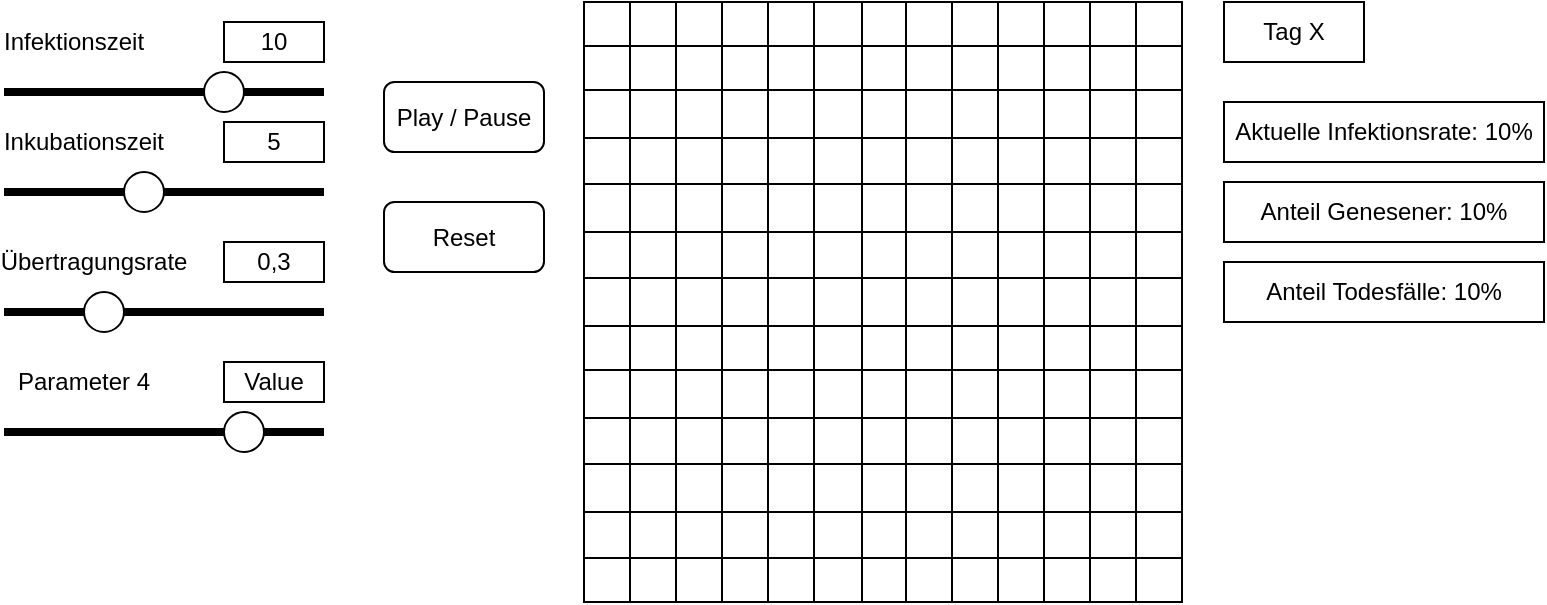 <mxfile version="14.4.6" type="github">
  <diagram id="1iYBLRHVPNhLpC0BJ63J" name="Page-1">
    <mxGraphModel dx="1382" dy="764" grid="1" gridSize="10" guides="1" tooltips="1" connect="1" arrows="1" fold="1" page="1" pageScale="1" pageWidth="827" pageHeight="1169" math="0" shadow="0">
      <root>
        <mxCell id="0" />
        <mxCell id="1" parent="0" />
        <mxCell id="TaedzeyRGepdE8LKF5ip-1" value="" style="shape=table;html=1;whiteSpace=wrap;startSize=0;container=1;collapsible=0;childLayout=tableLayout;" vertex="1" parent="1">
          <mxGeometry x="330" y="80" width="299" height="300" as="geometry" />
        </mxCell>
        <mxCell id="TaedzeyRGepdE8LKF5ip-170" style="shape=partialRectangle;html=1;whiteSpace=wrap;collapsible=0;dropTarget=0;pointerEvents=0;fillColor=none;top=0;left=0;bottom=0;right=0;points=[[0,0.5],[1,0.5]];portConstraint=eastwest;" vertex="1" parent="TaedzeyRGepdE8LKF5ip-1">
          <mxGeometry width="299" height="22" as="geometry" />
        </mxCell>
        <mxCell id="TaedzeyRGepdE8LKF5ip-171" style="shape=partialRectangle;html=1;whiteSpace=wrap;connectable=0;fillColor=none;top=0;left=0;bottom=0;right=0;overflow=hidden;" vertex="1" parent="TaedzeyRGepdE8LKF5ip-170">
          <mxGeometry width="23" height="22" as="geometry" />
        </mxCell>
        <mxCell id="TaedzeyRGepdE8LKF5ip-172" style="shape=partialRectangle;html=1;whiteSpace=wrap;connectable=0;fillColor=none;top=0;left=0;bottom=0;right=0;overflow=hidden;" vertex="1" parent="TaedzeyRGepdE8LKF5ip-170">
          <mxGeometry x="23" width="23" height="22" as="geometry" />
        </mxCell>
        <mxCell id="TaedzeyRGepdE8LKF5ip-173" style="shape=partialRectangle;html=1;whiteSpace=wrap;connectable=0;fillColor=none;top=0;left=0;bottom=0;right=0;overflow=hidden;" vertex="1" parent="TaedzeyRGepdE8LKF5ip-170">
          <mxGeometry x="46" width="23" height="22" as="geometry" />
        </mxCell>
        <mxCell id="TaedzeyRGepdE8LKF5ip-174" style="shape=partialRectangle;html=1;whiteSpace=wrap;connectable=0;fillColor=none;top=0;left=0;bottom=0;right=0;overflow=hidden;" vertex="1" parent="TaedzeyRGepdE8LKF5ip-170">
          <mxGeometry x="69" width="23" height="22" as="geometry" />
        </mxCell>
        <mxCell id="TaedzeyRGepdE8LKF5ip-175" style="shape=partialRectangle;html=1;whiteSpace=wrap;connectable=0;fillColor=none;top=0;left=0;bottom=0;right=0;overflow=hidden;" vertex="1" parent="TaedzeyRGepdE8LKF5ip-170">
          <mxGeometry x="92" width="23" height="22" as="geometry" />
        </mxCell>
        <mxCell id="TaedzeyRGepdE8LKF5ip-176" style="shape=partialRectangle;html=1;whiteSpace=wrap;connectable=0;fillColor=none;top=0;left=0;bottom=0;right=0;overflow=hidden;" vertex="1" parent="TaedzeyRGepdE8LKF5ip-170">
          <mxGeometry x="115" width="24" height="22" as="geometry" />
        </mxCell>
        <mxCell id="TaedzeyRGepdE8LKF5ip-177" style="shape=partialRectangle;html=1;whiteSpace=wrap;connectable=0;fillColor=none;top=0;left=0;bottom=0;right=0;overflow=hidden;" vertex="1" parent="TaedzeyRGepdE8LKF5ip-170">
          <mxGeometry x="139" width="22" height="22" as="geometry" />
        </mxCell>
        <mxCell id="TaedzeyRGepdE8LKF5ip-178" style="shape=partialRectangle;html=1;whiteSpace=wrap;connectable=0;fillColor=none;top=0;left=0;bottom=0;right=0;overflow=hidden;" vertex="1" parent="TaedzeyRGepdE8LKF5ip-170">
          <mxGeometry x="161" width="23" height="22" as="geometry" />
        </mxCell>
        <mxCell id="TaedzeyRGepdE8LKF5ip-179" style="shape=partialRectangle;html=1;whiteSpace=wrap;connectable=0;fillColor=none;top=0;left=0;bottom=0;right=0;overflow=hidden;" vertex="1" parent="TaedzeyRGepdE8LKF5ip-170">
          <mxGeometry x="184" width="23" height="22" as="geometry" />
        </mxCell>
        <mxCell id="TaedzeyRGepdE8LKF5ip-180" style="shape=partialRectangle;html=1;whiteSpace=wrap;connectable=0;fillColor=none;top=0;left=0;bottom=0;right=0;overflow=hidden;" vertex="1" parent="TaedzeyRGepdE8LKF5ip-170">
          <mxGeometry x="207" width="23" height="22" as="geometry" />
        </mxCell>
        <mxCell id="TaedzeyRGepdE8LKF5ip-181" style="shape=partialRectangle;html=1;whiteSpace=wrap;connectable=0;fillColor=none;top=0;left=0;bottom=0;right=0;overflow=hidden;" vertex="1" parent="TaedzeyRGepdE8LKF5ip-170">
          <mxGeometry x="230" width="23" height="22" as="geometry" />
        </mxCell>
        <mxCell id="TaedzeyRGepdE8LKF5ip-182" style="shape=partialRectangle;html=1;whiteSpace=wrap;connectable=0;fillColor=none;top=0;left=0;bottom=0;right=0;overflow=hidden;" vertex="1" parent="TaedzeyRGepdE8LKF5ip-170">
          <mxGeometry x="253" width="23" height="22" as="geometry" />
        </mxCell>
        <mxCell id="TaedzeyRGepdE8LKF5ip-183" style="shape=partialRectangle;html=1;whiteSpace=wrap;connectable=0;fillColor=none;top=0;left=0;bottom=0;right=0;overflow=hidden;" vertex="1" parent="TaedzeyRGepdE8LKF5ip-170">
          <mxGeometry x="276" width="23" height="22" as="geometry" />
        </mxCell>
        <mxCell id="TaedzeyRGepdE8LKF5ip-156" style="shape=partialRectangle;html=1;whiteSpace=wrap;collapsible=0;dropTarget=0;pointerEvents=0;fillColor=none;top=0;left=0;bottom=0;right=0;points=[[0,0.5],[1,0.5]];portConstraint=eastwest;" vertex="1" parent="TaedzeyRGepdE8LKF5ip-1">
          <mxGeometry y="22" width="299" height="22" as="geometry" />
        </mxCell>
        <mxCell id="TaedzeyRGepdE8LKF5ip-157" style="shape=partialRectangle;html=1;whiteSpace=wrap;connectable=0;fillColor=none;top=0;left=0;bottom=0;right=0;overflow=hidden;" vertex="1" parent="TaedzeyRGepdE8LKF5ip-156">
          <mxGeometry width="23" height="22" as="geometry" />
        </mxCell>
        <mxCell id="TaedzeyRGepdE8LKF5ip-158" style="shape=partialRectangle;html=1;whiteSpace=wrap;connectable=0;fillColor=none;top=0;left=0;bottom=0;right=0;overflow=hidden;" vertex="1" parent="TaedzeyRGepdE8LKF5ip-156">
          <mxGeometry x="23" width="23" height="22" as="geometry" />
        </mxCell>
        <mxCell id="TaedzeyRGepdE8LKF5ip-159" style="shape=partialRectangle;html=1;whiteSpace=wrap;connectable=0;fillColor=none;top=0;left=0;bottom=0;right=0;overflow=hidden;" vertex="1" parent="TaedzeyRGepdE8LKF5ip-156">
          <mxGeometry x="46" width="23" height="22" as="geometry" />
        </mxCell>
        <mxCell id="TaedzeyRGepdE8LKF5ip-160" style="shape=partialRectangle;html=1;whiteSpace=wrap;connectable=0;fillColor=none;top=0;left=0;bottom=0;right=0;overflow=hidden;" vertex="1" parent="TaedzeyRGepdE8LKF5ip-156">
          <mxGeometry x="69" width="23" height="22" as="geometry" />
        </mxCell>
        <mxCell id="TaedzeyRGepdE8LKF5ip-161" style="shape=partialRectangle;html=1;whiteSpace=wrap;connectable=0;fillColor=none;top=0;left=0;bottom=0;right=0;overflow=hidden;" vertex="1" parent="TaedzeyRGepdE8LKF5ip-156">
          <mxGeometry x="92" width="23" height="22" as="geometry" />
        </mxCell>
        <mxCell id="TaedzeyRGepdE8LKF5ip-162" style="shape=partialRectangle;html=1;whiteSpace=wrap;connectable=0;fillColor=none;top=0;left=0;bottom=0;right=0;overflow=hidden;" vertex="1" parent="TaedzeyRGepdE8LKF5ip-156">
          <mxGeometry x="115" width="24" height="22" as="geometry" />
        </mxCell>
        <mxCell id="TaedzeyRGepdE8LKF5ip-163" style="shape=partialRectangle;html=1;whiteSpace=wrap;connectable=0;fillColor=none;top=0;left=0;bottom=0;right=0;overflow=hidden;" vertex="1" parent="TaedzeyRGepdE8LKF5ip-156">
          <mxGeometry x="139" width="22" height="22" as="geometry" />
        </mxCell>
        <mxCell id="TaedzeyRGepdE8LKF5ip-164" style="shape=partialRectangle;html=1;whiteSpace=wrap;connectable=0;fillColor=none;top=0;left=0;bottom=0;right=0;overflow=hidden;" vertex="1" parent="TaedzeyRGepdE8LKF5ip-156">
          <mxGeometry x="161" width="23" height="22" as="geometry" />
        </mxCell>
        <mxCell id="TaedzeyRGepdE8LKF5ip-165" style="shape=partialRectangle;html=1;whiteSpace=wrap;connectable=0;fillColor=none;top=0;left=0;bottom=0;right=0;overflow=hidden;" vertex="1" parent="TaedzeyRGepdE8LKF5ip-156">
          <mxGeometry x="184" width="23" height="22" as="geometry" />
        </mxCell>
        <mxCell id="TaedzeyRGepdE8LKF5ip-166" style="shape=partialRectangle;html=1;whiteSpace=wrap;connectable=0;fillColor=none;top=0;left=0;bottom=0;right=0;overflow=hidden;" vertex="1" parent="TaedzeyRGepdE8LKF5ip-156">
          <mxGeometry x="207" width="23" height="22" as="geometry" />
        </mxCell>
        <mxCell id="TaedzeyRGepdE8LKF5ip-167" style="shape=partialRectangle;html=1;whiteSpace=wrap;connectable=0;fillColor=none;top=0;left=0;bottom=0;right=0;overflow=hidden;" vertex="1" parent="TaedzeyRGepdE8LKF5ip-156">
          <mxGeometry x="230" width="23" height="22" as="geometry" />
        </mxCell>
        <mxCell id="TaedzeyRGepdE8LKF5ip-168" style="shape=partialRectangle;html=1;whiteSpace=wrap;connectable=0;fillColor=none;top=0;left=0;bottom=0;right=0;overflow=hidden;" vertex="1" parent="TaedzeyRGepdE8LKF5ip-156">
          <mxGeometry x="253" width="23" height="22" as="geometry" />
        </mxCell>
        <mxCell id="TaedzeyRGepdE8LKF5ip-169" style="shape=partialRectangle;html=1;whiteSpace=wrap;connectable=0;fillColor=none;top=0;left=0;bottom=0;right=0;overflow=hidden;" vertex="1" parent="TaedzeyRGepdE8LKF5ip-156">
          <mxGeometry x="276" width="23" height="22" as="geometry" />
        </mxCell>
        <mxCell id="TaedzeyRGepdE8LKF5ip-122" style="shape=partialRectangle;html=1;whiteSpace=wrap;collapsible=0;dropTarget=0;pointerEvents=0;fillColor=none;top=0;left=0;bottom=0;right=0;points=[[0,0.5],[1,0.5]];portConstraint=eastwest;" vertex="1" parent="TaedzeyRGepdE8LKF5ip-1">
          <mxGeometry y="44" width="299" height="24" as="geometry" />
        </mxCell>
        <mxCell id="TaedzeyRGepdE8LKF5ip-134" style="shape=partialRectangle;html=1;whiteSpace=wrap;connectable=0;fillColor=none;top=0;left=0;bottom=0;right=0;overflow=hidden;" vertex="1" parent="TaedzeyRGepdE8LKF5ip-122">
          <mxGeometry width="23" height="24" as="geometry" />
        </mxCell>
        <mxCell id="TaedzeyRGepdE8LKF5ip-123" style="shape=partialRectangle;html=1;whiteSpace=wrap;connectable=0;fillColor=none;top=0;left=0;bottom=0;right=0;overflow=hidden;" vertex="1" parent="TaedzeyRGepdE8LKF5ip-122">
          <mxGeometry x="23" width="23" height="24" as="geometry" />
        </mxCell>
        <mxCell id="TaedzeyRGepdE8LKF5ip-124" style="shape=partialRectangle;html=1;whiteSpace=wrap;connectable=0;fillColor=none;top=0;left=0;bottom=0;right=0;overflow=hidden;" vertex="1" parent="TaedzeyRGepdE8LKF5ip-122">
          <mxGeometry x="46" width="23" height="24" as="geometry" />
        </mxCell>
        <mxCell id="TaedzeyRGepdE8LKF5ip-125" style="shape=partialRectangle;html=1;whiteSpace=wrap;connectable=0;fillColor=none;top=0;left=0;bottom=0;right=0;overflow=hidden;" vertex="1" parent="TaedzeyRGepdE8LKF5ip-122">
          <mxGeometry x="69" width="23" height="24" as="geometry" />
        </mxCell>
        <mxCell id="TaedzeyRGepdE8LKF5ip-126" style="shape=partialRectangle;html=1;whiteSpace=wrap;connectable=0;fillColor=none;top=0;left=0;bottom=0;right=0;overflow=hidden;" vertex="1" parent="TaedzeyRGepdE8LKF5ip-122">
          <mxGeometry x="92" width="23" height="24" as="geometry" />
        </mxCell>
        <mxCell id="TaedzeyRGepdE8LKF5ip-127" style="shape=partialRectangle;html=1;whiteSpace=wrap;connectable=0;fillColor=none;top=0;left=0;bottom=0;right=0;overflow=hidden;" vertex="1" parent="TaedzeyRGepdE8LKF5ip-122">
          <mxGeometry x="115" width="24" height="24" as="geometry" />
        </mxCell>
        <mxCell id="TaedzeyRGepdE8LKF5ip-128" style="shape=partialRectangle;html=1;whiteSpace=wrap;connectable=0;fillColor=none;top=0;left=0;bottom=0;right=0;overflow=hidden;" vertex="1" parent="TaedzeyRGepdE8LKF5ip-122">
          <mxGeometry x="139" width="22" height="24" as="geometry" />
        </mxCell>
        <mxCell id="TaedzeyRGepdE8LKF5ip-129" style="shape=partialRectangle;html=1;whiteSpace=wrap;connectable=0;fillColor=none;top=0;left=0;bottom=0;right=0;overflow=hidden;" vertex="1" parent="TaedzeyRGepdE8LKF5ip-122">
          <mxGeometry x="161" width="23" height="24" as="geometry" />
        </mxCell>
        <mxCell id="TaedzeyRGepdE8LKF5ip-130" style="shape=partialRectangle;html=1;whiteSpace=wrap;connectable=0;fillColor=none;top=0;left=0;bottom=0;right=0;overflow=hidden;" vertex="1" parent="TaedzeyRGepdE8LKF5ip-122">
          <mxGeometry x="184" width="23" height="24" as="geometry" />
        </mxCell>
        <mxCell id="TaedzeyRGepdE8LKF5ip-131" style="shape=partialRectangle;html=1;whiteSpace=wrap;connectable=0;fillColor=none;top=0;left=0;bottom=0;right=0;overflow=hidden;" vertex="1" parent="TaedzeyRGepdE8LKF5ip-122">
          <mxGeometry x="207" width="23" height="24" as="geometry" />
        </mxCell>
        <mxCell id="TaedzeyRGepdE8LKF5ip-132" style="shape=partialRectangle;html=1;whiteSpace=wrap;connectable=0;fillColor=none;top=0;left=0;bottom=0;right=0;overflow=hidden;" vertex="1" parent="TaedzeyRGepdE8LKF5ip-122">
          <mxGeometry x="230" width="23" height="24" as="geometry" />
        </mxCell>
        <mxCell id="TaedzeyRGepdE8LKF5ip-133" style="shape=partialRectangle;html=1;whiteSpace=wrap;connectable=0;fillColor=none;top=0;left=0;bottom=0;right=0;overflow=hidden;" vertex="1" parent="TaedzeyRGepdE8LKF5ip-122">
          <mxGeometry x="253" width="23" height="24" as="geometry" />
        </mxCell>
        <mxCell id="TaedzeyRGepdE8LKF5ip-145" style="shape=partialRectangle;html=1;whiteSpace=wrap;connectable=0;fillColor=none;top=0;left=0;bottom=0;right=0;overflow=hidden;" vertex="1" parent="TaedzeyRGepdE8LKF5ip-122">
          <mxGeometry x="276" width="23" height="24" as="geometry" />
        </mxCell>
        <mxCell id="TaedzeyRGepdE8LKF5ip-101" style="shape=partialRectangle;html=1;whiteSpace=wrap;collapsible=0;dropTarget=0;pointerEvents=0;fillColor=none;top=0;left=0;bottom=0;right=0;points=[[0,0.5],[1,0.5]];portConstraint=eastwest;" vertex="1" parent="TaedzeyRGepdE8LKF5ip-1">
          <mxGeometry y="68" width="299" height="23" as="geometry" />
        </mxCell>
        <mxCell id="TaedzeyRGepdE8LKF5ip-135" style="shape=partialRectangle;html=1;whiteSpace=wrap;connectable=0;fillColor=none;top=0;left=0;bottom=0;right=0;overflow=hidden;" vertex="1" parent="TaedzeyRGepdE8LKF5ip-101">
          <mxGeometry width="23" height="23" as="geometry" />
        </mxCell>
        <mxCell id="TaedzeyRGepdE8LKF5ip-112" style="shape=partialRectangle;html=1;whiteSpace=wrap;connectable=0;fillColor=none;top=0;left=0;bottom=0;right=0;overflow=hidden;" vertex="1" parent="TaedzeyRGepdE8LKF5ip-101">
          <mxGeometry x="23" width="23" height="23" as="geometry" />
        </mxCell>
        <mxCell id="TaedzeyRGepdE8LKF5ip-102" style="shape=partialRectangle;html=1;whiteSpace=wrap;connectable=0;fillColor=none;top=0;left=0;bottom=0;right=0;overflow=hidden;" vertex="1" parent="TaedzeyRGepdE8LKF5ip-101">
          <mxGeometry x="46" width="23" height="23" as="geometry" />
        </mxCell>
        <mxCell id="TaedzeyRGepdE8LKF5ip-103" style="shape=partialRectangle;html=1;whiteSpace=wrap;connectable=0;fillColor=none;top=0;left=0;bottom=0;right=0;overflow=hidden;" vertex="1" parent="TaedzeyRGepdE8LKF5ip-101">
          <mxGeometry x="69" width="23" height="23" as="geometry" />
        </mxCell>
        <mxCell id="TaedzeyRGepdE8LKF5ip-104" style="shape=partialRectangle;html=1;whiteSpace=wrap;connectable=0;fillColor=none;top=0;left=0;bottom=0;right=0;overflow=hidden;" vertex="1" parent="TaedzeyRGepdE8LKF5ip-101">
          <mxGeometry x="92" width="23" height="23" as="geometry" />
        </mxCell>
        <mxCell id="TaedzeyRGepdE8LKF5ip-105" style="shape=partialRectangle;html=1;whiteSpace=wrap;connectable=0;fillColor=none;top=0;left=0;bottom=0;right=0;overflow=hidden;" vertex="1" parent="TaedzeyRGepdE8LKF5ip-101">
          <mxGeometry x="115" width="24" height="23" as="geometry" />
        </mxCell>
        <mxCell id="TaedzeyRGepdE8LKF5ip-106" style="shape=partialRectangle;html=1;whiteSpace=wrap;connectable=0;fillColor=none;top=0;left=0;bottom=0;right=0;overflow=hidden;" vertex="1" parent="TaedzeyRGepdE8LKF5ip-101">
          <mxGeometry x="139" width="22" height="23" as="geometry" />
        </mxCell>
        <mxCell id="TaedzeyRGepdE8LKF5ip-107" style="shape=partialRectangle;html=1;whiteSpace=wrap;connectable=0;fillColor=none;top=0;left=0;bottom=0;right=0;overflow=hidden;" vertex="1" parent="TaedzeyRGepdE8LKF5ip-101">
          <mxGeometry x="161" width="23" height="23" as="geometry" />
        </mxCell>
        <mxCell id="TaedzeyRGepdE8LKF5ip-108" style="shape=partialRectangle;html=1;whiteSpace=wrap;connectable=0;fillColor=none;top=0;left=0;bottom=0;right=0;overflow=hidden;" vertex="1" parent="TaedzeyRGepdE8LKF5ip-101">
          <mxGeometry x="184" width="23" height="23" as="geometry" />
        </mxCell>
        <mxCell id="TaedzeyRGepdE8LKF5ip-109" style="shape=partialRectangle;html=1;whiteSpace=wrap;connectable=0;fillColor=none;top=0;left=0;bottom=0;right=0;overflow=hidden;" vertex="1" parent="TaedzeyRGepdE8LKF5ip-101">
          <mxGeometry x="207" width="23" height="23" as="geometry" />
        </mxCell>
        <mxCell id="TaedzeyRGepdE8LKF5ip-110" style="shape=partialRectangle;html=1;whiteSpace=wrap;connectable=0;fillColor=none;top=0;left=0;bottom=0;right=0;overflow=hidden;" vertex="1" parent="TaedzeyRGepdE8LKF5ip-101">
          <mxGeometry x="230" width="23" height="23" as="geometry" />
        </mxCell>
        <mxCell id="TaedzeyRGepdE8LKF5ip-111" style="shape=partialRectangle;html=1;whiteSpace=wrap;connectable=0;fillColor=none;top=0;left=0;bottom=0;right=0;overflow=hidden;" vertex="1" parent="TaedzeyRGepdE8LKF5ip-101">
          <mxGeometry x="253" width="23" height="23" as="geometry" />
        </mxCell>
        <mxCell id="TaedzeyRGepdE8LKF5ip-146" style="shape=partialRectangle;html=1;whiteSpace=wrap;connectable=0;fillColor=none;top=0;left=0;bottom=0;right=0;overflow=hidden;" vertex="1" parent="TaedzeyRGepdE8LKF5ip-101">
          <mxGeometry x="276" width="23" height="23" as="geometry" />
        </mxCell>
        <mxCell id="TaedzeyRGepdE8LKF5ip-90" style="shape=partialRectangle;html=1;whiteSpace=wrap;collapsible=0;dropTarget=0;pointerEvents=0;fillColor=none;top=0;left=0;bottom=0;right=0;points=[[0,0.5],[1,0.5]];portConstraint=eastwest;" vertex="1" parent="TaedzeyRGepdE8LKF5ip-1">
          <mxGeometry y="91" width="299" height="24" as="geometry" />
        </mxCell>
        <mxCell id="TaedzeyRGepdE8LKF5ip-136" style="shape=partialRectangle;html=1;whiteSpace=wrap;connectable=0;fillColor=none;top=0;left=0;bottom=0;right=0;overflow=hidden;" vertex="1" parent="TaedzeyRGepdE8LKF5ip-90">
          <mxGeometry width="23" height="24" as="geometry" />
        </mxCell>
        <mxCell id="TaedzeyRGepdE8LKF5ip-113" style="shape=partialRectangle;html=1;whiteSpace=wrap;connectable=0;fillColor=none;top=0;left=0;bottom=0;right=0;overflow=hidden;" vertex="1" parent="TaedzeyRGepdE8LKF5ip-90">
          <mxGeometry x="23" width="23" height="24" as="geometry" />
        </mxCell>
        <mxCell id="TaedzeyRGepdE8LKF5ip-91" style="shape=partialRectangle;html=1;whiteSpace=wrap;connectable=0;fillColor=none;top=0;left=0;bottom=0;right=0;overflow=hidden;" vertex="1" parent="TaedzeyRGepdE8LKF5ip-90">
          <mxGeometry x="46" width="23" height="24" as="geometry" />
        </mxCell>
        <mxCell id="TaedzeyRGepdE8LKF5ip-92" style="shape=partialRectangle;html=1;whiteSpace=wrap;connectable=0;fillColor=none;top=0;left=0;bottom=0;right=0;overflow=hidden;" vertex="1" parent="TaedzeyRGepdE8LKF5ip-90">
          <mxGeometry x="69" width="23" height="24" as="geometry" />
        </mxCell>
        <mxCell id="TaedzeyRGepdE8LKF5ip-93" style="shape=partialRectangle;html=1;whiteSpace=wrap;connectable=0;fillColor=none;top=0;left=0;bottom=0;right=0;overflow=hidden;" vertex="1" parent="TaedzeyRGepdE8LKF5ip-90">
          <mxGeometry x="92" width="23" height="24" as="geometry" />
        </mxCell>
        <mxCell id="TaedzeyRGepdE8LKF5ip-94" style="shape=partialRectangle;html=1;whiteSpace=wrap;connectable=0;fillColor=none;top=0;left=0;bottom=0;right=0;overflow=hidden;" vertex="1" parent="TaedzeyRGepdE8LKF5ip-90">
          <mxGeometry x="115" width="24" height="24" as="geometry" />
        </mxCell>
        <mxCell id="TaedzeyRGepdE8LKF5ip-95" style="shape=partialRectangle;html=1;whiteSpace=wrap;connectable=0;fillColor=none;top=0;left=0;bottom=0;right=0;overflow=hidden;" vertex="1" parent="TaedzeyRGepdE8LKF5ip-90">
          <mxGeometry x="139" width="22" height="24" as="geometry" />
        </mxCell>
        <mxCell id="TaedzeyRGepdE8LKF5ip-96" style="shape=partialRectangle;html=1;whiteSpace=wrap;connectable=0;fillColor=none;top=0;left=0;bottom=0;right=0;overflow=hidden;" vertex="1" parent="TaedzeyRGepdE8LKF5ip-90">
          <mxGeometry x="161" width="23" height="24" as="geometry" />
        </mxCell>
        <mxCell id="TaedzeyRGepdE8LKF5ip-97" style="shape=partialRectangle;html=1;whiteSpace=wrap;connectable=0;fillColor=none;top=0;left=0;bottom=0;right=0;overflow=hidden;" vertex="1" parent="TaedzeyRGepdE8LKF5ip-90">
          <mxGeometry x="184" width="23" height="24" as="geometry" />
        </mxCell>
        <mxCell id="TaedzeyRGepdE8LKF5ip-98" style="shape=partialRectangle;html=1;whiteSpace=wrap;connectable=0;fillColor=none;top=0;left=0;bottom=0;right=0;overflow=hidden;" vertex="1" parent="TaedzeyRGepdE8LKF5ip-90">
          <mxGeometry x="207" width="23" height="24" as="geometry" />
        </mxCell>
        <mxCell id="TaedzeyRGepdE8LKF5ip-99" style="shape=partialRectangle;html=1;whiteSpace=wrap;connectable=0;fillColor=none;top=0;left=0;bottom=0;right=0;overflow=hidden;" vertex="1" parent="TaedzeyRGepdE8LKF5ip-90">
          <mxGeometry x="230" width="23" height="24" as="geometry" />
        </mxCell>
        <mxCell id="TaedzeyRGepdE8LKF5ip-100" style="shape=partialRectangle;html=1;whiteSpace=wrap;connectable=0;fillColor=none;top=0;left=0;bottom=0;right=0;overflow=hidden;" vertex="1" parent="TaedzeyRGepdE8LKF5ip-90">
          <mxGeometry x="253" width="23" height="24" as="geometry" />
        </mxCell>
        <mxCell id="TaedzeyRGepdE8LKF5ip-147" style="shape=partialRectangle;html=1;whiteSpace=wrap;connectable=0;fillColor=none;top=0;left=0;bottom=0;right=0;overflow=hidden;" vertex="1" parent="TaedzeyRGepdE8LKF5ip-90">
          <mxGeometry x="276" width="23" height="24" as="geometry" />
        </mxCell>
        <mxCell id="TaedzeyRGepdE8LKF5ip-79" style="shape=partialRectangle;html=1;whiteSpace=wrap;collapsible=0;dropTarget=0;pointerEvents=0;fillColor=none;top=0;left=0;bottom=0;right=0;points=[[0,0.5],[1,0.5]];portConstraint=eastwest;" vertex="1" parent="TaedzeyRGepdE8LKF5ip-1">
          <mxGeometry y="115" width="299" height="23" as="geometry" />
        </mxCell>
        <mxCell id="TaedzeyRGepdE8LKF5ip-137" style="shape=partialRectangle;html=1;whiteSpace=wrap;connectable=0;fillColor=none;top=0;left=0;bottom=0;right=0;overflow=hidden;" vertex="1" parent="TaedzeyRGepdE8LKF5ip-79">
          <mxGeometry width="23" height="23" as="geometry" />
        </mxCell>
        <mxCell id="TaedzeyRGepdE8LKF5ip-114" style="shape=partialRectangle;html=1;whiteSpace=wrap;connectable=0;fillColor=none;top=0;left=0;bottom=0;right=0;overflow=hidden;" vertex="1" parent="TaedzeyRGepdE8LKF5ip-79">
          <mxGeometry x="23" width="23" height="23" as="geometry" />
        </mxCell>
        <mxCell id="TaedzeyRGepdE8LKF5ip-80" style="shape=partialRectangle;html=1;whiteSpace=wrap;connectable=0;fillColor=none;top=0;left=0;bottom=0;right=0;overflow=hidden;" vertex="1" parent="TaedzeyRGepdE8LKF5ip-79">
          <mxGeometry x="46" width="23" height="23" as="geometry" />
        </mxCell>
        <mxCell id="TaedzeyRGepdE8LKF5ip-81" style="shape=partialRectangle;html=1;whiteSpace=wrap;connectable=0;fillColor=none;top=0;left=0;bottom=0;right=0;overflow=hidden;" vertex="1" parent="TaedzeyRGepdE8LKF5ip-79">
          <mxGeometry x="69" width="23" height="23" as="geometry" />
        </mxCell>
        <mxCell id="TaedzeyRGepdE8LKF5ip-82" style="shape=partialRectangle;html=1;whiteSpace=wrap;connectable=0;fillColor=none;top=0;left=0;bottom=0;right=0;overflow=hidden;" vertex="1" parent="TaedzeyRGepdE8LKF5ip-79">
          <mxGeometry x="92" width="23" height="23" as="geometry" />
        </mxCell>
        <mxCell id="TaedzeyRGepdE8LKF5ip-83" style="shape=partialRectangle;html=1;whiteSpace=wrap;connectable=0;fillColor=none;top=0;left=0;bottom=0;right=0;overflow=hidden;" vertex="1" parent="TaedzeyRGepdE8LKF5ip-79">
          <mxGeometry x="115" width="24" height="23" as="geometry" />
        </mxCell>
        <mxCell id="TaedzeyRGepdE8LKF5ip-84" style="shape=partialRectangle;html=1;whiteSpace=wrap;connectable=0;fillColor=none;top=0;left=0;bottom=0;right=0;overflow=hidden;" vertex="1" parent="TaedzeyRGepdE8LKF5ip-79">
          <mxGeometry x="139" width="22" height="23" as="geometry" />
        </mxCell>
        <mxCell id="TaedzeyRGepdE8LKF5ip-85" style="shape=partialRectangle;html=1;whiteSpace=wrap;connectable=0;fillColor=none;top=0;left=0;bottom=0;right=0;overflow=hidden;" vertex="1" parent="TaedzeyRGepdE8LKF5ip-79">
          <mxGeometry x="161" width="23" height="23" as="geometry" />
        </mxCell>
        <mxCell id="TaedzeyRGepdE8LKF5ip-86" style="shape=partialRectangle;html=1;whiteSpace=wrap;connectable=0;fillColor=none;top=0;left=0;bottom=0;right=0;overflow=hidden;" vertex="1" parent="TaedzeyRGepdE8LKF5ip-79">
          <mxGeometry x="184" width="23" height="23" as="geometry" />
        </mxCell>
        <mxCell id="TaedzeyRGepdE8LKF5ip-87" style="shape=partialRectangle;html=1;whiteSpace=wrap;connectable=0;fillColor=none;top=0;left=0;bottom=0;right=0;overflow=hidden;" vertex="1" parent="TaedzeyRGepdE8LKF5ip-79">
          <mxGeometry x="207" width="23" height="23" as="geometry" />
        </mxCell>
        <mxCell id="TaedzeyRGepdE8LKF5ip-88" style="shape=partialRectangle;html=1;whiteSpace=wrap;connectable=0;fillColor=none;top=0;left=0;bottom=0;right=0;overflow=hidden;" vertex="1" parent="TaedzeyRGepdE8LKF5ip-79">
          <mxGeometry x="230" width="23" height="23" as="geometry" />
        </mxCell>
        <mxCell id="TaedzeyRGepdE8LKF5ip-89" style="shape=partialRectangle;html=1;whiteSpace=wrap;connectable=0;fillColor=none;top=0;left=0;bottom=0;right=0;overflow=hidden;" vertex="1" parent="TaedzeyRGepdE8LKF5ip-79">
          <mxGeometry x="253" width="23" height="23" as="geometry" />
        </mxCell>
        <mxCell id="TaedzeyRGepdE8LKF5ip-148" style="shape=partialRectangle;html=1;whiteSpace=wrap;connectable=0;fillColor=none;top=0;left=0;bottom=0;right=0;overflow=hidden;" vertex="1" parent="TaedzeyRGepdE8LKF5ip-79">
          <mxGeometry x="276" width="23" height="23" as="geometry" />
        </mxCell>
        <mxCell id="TaedzeyRGepdE8LKF5ip-68" style="shape=partialRectangle;html=1;whiteSpace=wrap;collapsible=0;dropTarget=0;pointerEvents=0;fillColor=none;top=0;left=0;bottom=0;right=0;points=[[0,0.5],[1,0.5]];portConstraint=eastwest;" vertex="1" parent="TaedzeyRGepdE8LKF5ip-1">
          <mxGeometry y="138" width="299" height="24" as="geometry" />
        </mxCell>
        <mxCell id="TaedzeyRGepdE8LKF5ip-138" style="shape=partialRectangle;html=1;whiteSpace=wrap;connectable=0;fillColor=none;top=0;left=0;bottom=0;right=0;overflow=hidden;" vertex="1" parent="TaedzeyRGepdE8LKF5ip-68">
          <mxGeometry width="23" height="24" as="geometry" />
        </mxCell>
        <mxCell id="TaedzeyRGepdE8LKF5ip-115" style="shape=partialRectangle;html=1;whiteSpace=wrap;connectable=0;fillColor=none;top=0;left=0;bottom=0;right=0;overflow=hidden;" vertex="1" parent="TaedzeyRGepdE8LKF5ip-68">
          <mxGeometry x="23" width="23" height="24" as="geometry" />
        </mxCell>
        <mxCell id="TaedzeyRGepdE8LKF5ip-69" style="shape=partialRectangle;html=1;whiteSpace=wrap;connectable=0;fillColor=none;top=0;left=0;bottom=0;right=0;overflow=hidden;" vertex="1" parent="TaedzeyRGepdE8LKF5ip-68">
          <mxGeometry x="46" width="23" height="24" as="geometry" />
        </mxCell>
        <mxCell id="TaedzeyRGepdE8LKF5ip-70" style="shape=partialRectangle;html=1;whiteSpace=wrap;connectable=0;fillColor=none;top=0;left=0;bottom=0;right=0;overflow=hidden;" vertex="1" parent="TaedzeyRGepdE8LKF5ip-68">
          <mxGeometry x="69" width="23" height="24" as="geometry" />
        </mxCell>
        <mxCell id="TaedzeyRGepdE8LKF5ip-71" style="shape=partialRectangle;html=1;whiteSpace=wrap;connectable=0;fillColor=none;top=0;left=0;bottom=0;right=0;overflow=hidden;" vertex="1" parent="TaedzeyRGepdE8LKF5ip-68">
          <mxGeometry x="92" width="23" height="24" as="geometry" />
        </mxCell>
        <mxCell id="TaedzeyRGepdE8LKF5ip-72" style="shape=partialRectangle;html=1;whiteSpace=wrap;connectable=0;fillColor=none;top=0;left=0;bottom=0;right=0;overflow=hidden;" vertex="1" parent="TaedzeyRGepdE8LKF5ip-68">
          <mxGeometry x="115" width="24" height="24" as="geometry" />
        </mxCell>
        <mxCell id="TaedzeyRGepdE8LKF5ip-73" style="shape=partialRectangle;html=1;whiteSpace=wrap;connectable=0;top=0;left=0;bottom=0;right=0;overflow=hidden;fillColor=none;" vertex="1" parent="TaedzeyRGepdE8LKF5ip-68">
          <mxGeometry x="139" width="22" height="24" as="geometry" />
        </mxCell>
        <mxCell id="TaedzeyRGepdE8LKF5ip-74" style="shape=partialRectangle;html=1;whiteSpace=wrap;connectable=0;fillColor=none;top=0;left=0;bottom=0;right=0;overflow=hidden;" vertex="1" parent="TaedzeyRGepdE8LKF5ip-68">
          <mxGeometry x="161" width="23" height="24" as="geometry" />
        </mxCell>
        <mxCell id="TaedzeyRGepdE8LKF5ip-75" style="shape=partialRectangle;html=1;whiteSpace=wrap;connectable=0;fillColor=none;top=0;left=0;bottom=0;right=0;overflow=hidden;" vertex="1" parent="TaedzeyRGepdE8LKF5ip-68">
          <mxGeometry x="184" width="23" height="24" as="geometry" />
        </mxCell>
        <mxCell id="TaedzeyRGepdE8LKF5ip-76" style="shape=partialRectangle;html=1;whiteSpace=wrap;connectable=0;fillColor=none;top=0;left=0;bottom=0;right=0;overflow=hidden;" vertex="1" parent="TaedzeyRGepdE8LKF5ip-68">
          <mxGeometry x="207" width="23" height="24" as="geometry" />
        </mxCell>
        <mxCell id="TaedzeyRGepdE8LKF5ip-77" style="shape=partialRectangle;html=1;whiteSpace=wrap;connectable=0;fillColor=none;top=0;left=0;bottom=0;right=0;overflow=hidden;" vertex="1" parent="TaedzeyRGepdE8LKF5ip-68">
          <mxGeometry x="230" width="23" height="24" as="geometry" />
        </mxCell>
        <mxCell id="TaedzeyRGepdE8LKF5ip-78" style="shape=partialRectangle;html=1;whiteSpace=wrap;connectable=0;fillColor=none;top=0;left=0;bottom=0;right=0;overflow=hidden;" vertex="1" parent="TaedzeyRGepdE8LKF5ip-68">
          <mxGeometry x="253" width="23" height="24" as="geometry" />
        </mxCell>
        <mxCell id="TaedzeyRGepdE8LKF5ip-149" style="shape=partialRectangle;html=1;whiteSpace=wrap;connectable=0;fillColor=none;top=0;left=0;bottom=0;right=0;overflow=hidden;" vertex="1" parent="TaedzeyRGepdE8LKF5ip-68">
          <mxGeometry x="276" width="23" height="24" as="geometry" />
        </mxCell>
        <mxCell id="TaedzeyRGepdE8LKF5ip-57" style="shape=partialRectangle;html=1;whiteSpace=wrap;collapsible=0;dropTarget=0;pointerEvents=0;fillColor=none;top=0;left=0;bottom=0;right=0;points=[[0,0.5],[1,0.5]];portConstraint=eastwest;" vertex="1" parent="TaedzeyRGepdE8LKF5ip-1">
          <mxGeometry y="162" width="299" height="22" as="geometry" />
        </mxCell>
        <mxCell id="TaedzeyRGepdE8LKF5ip-139" style="shape=partialRectangle;html=1;whiteSpace=wrap;connectable=0;fillColor=none;top=0;left=0;bottom=0;right=0;overflow=hidden;" vertex="1" parent="TaedzeyRGepdE8LKF5ip-57">
          <mxGeometry width="23" height="22" as="geometry" />
        </mxCell>
        <mxCell id="TaedzeyRGepdE8LKF5ip-116" style="shape=partialRectangle;html=1;whiteSpace=wrap;connectable=0;fillColor=none;top=0;left=0;bottom=0;right=0;overflow=hidden;" vertex="1" parent="TaedzeyRGepdE8LKF5ip-57">
          <mxGeometry x="23" width="23" height="22" as="geometry" />
        </mxCell>
        <mxCell id="TaedzeyRGepdE8LKF5ip-58" style="shape=partialRectangle;html=1;whiteSpace=wrap;connectable=0;fillColor=none;top=0;left=0;bottom=0;right=0;overflow=hidden;" vertex="1" parent="TaedzeyRGepdE8LKF5ip-57">
          <mxGeometry x="46" width="23" height="22" as="geometry" />
        </mxCell>
        <mxCell id="TaedzeyRGepdE8LKF5ip-59" style="shape=partialRectangle;html=1;whiteSpace=wrap;connectable=0;fillColor=none;top=0;left=0;bottom=0;right=0;overflow=hidden;" vertex="1" parent="TaedzeyRGepdE8LKF5ip-57">
          <mxGeometry x="69" width="23" height="22" as="geometry" />
        </mxCell>
        <mxCell id="TaedzeyRGepdE8LKF5ip-60" style="shape=partialRectangle;html=1;whiteSpace=wrap;connectable=0;fillColor=none;top=0;left=0;bottom=0;right=0;overflow=hidden;" vertex="1" parent="TaedzeyRGepdE8LKF5ip-57">
          <mxGeometry x="92" width="23" height="22" as="geometry" />
        </mxCell>
        <mxCell id="TaedzeyRGepdE8LKF5ip-61" style="shape=partialRectangle;html=1;whiteSpace=wrap;connectable=0;fillColor=none;top=0;left=0;bottom=0;right=0;overflow=hidden;" vertex="1" parent="TaedzeyRGepdE8LKF5ip-57">
          <mxGeometry x="115" width="24" height="22" as="geometry" />
        </mxCell>
        <mxCell id="TaedzeyRGepdE8LKF5ip-62" style="shape=partialRectangle;html=1;whiteSpace=wrap;connectable=0;fillColor=none;top=0;left=0;bottom=0;right=0;overflow=hidden;" vertex="1" parent="TaedzeyRGepdE8LKF5ip-57">
          <mxGeometry x="139" width="22" height="22" as="geometry" />
        </mxCell>
        <mxCell id="TaedzeyRGepdE8LKF5ip-63" style="shape=partialRectangle;html=1;whiteSpace=wrap;connectable=0;fillColor=none;top=0;left=0;bottom=0;right=0;overflow=hidden;" vertex="1" parent="TaedzeyRGepdE8LKF5ip-57">
          <mxGeometry x="161" width="23" height="22" as="geometry" />
        </mxCell>
        <mxCell id="TaedzeyRGepdE8LKF5ip-64" style="shape=partialRectangle;html=1;whiteSpace=wrap;connectable=0;fillColor=none;top=0;left=0;bottom=0;right=0;overflow=hidden;" vertex="1" parent="TaedzeyRGepdE8LKF5ip-57">
          <mxGeometry x="184" width="23" height="22" as="geometry" />
        </mxCell>
        <mxCell id="TaedzeyRGepdE8LKF5ip-65" style="shape=partialRectangle;html=1;whiteSpace=wrap;connectable=0;fillColor=none;top=0;left=0;bottom=0;right=0;overflow=hidden;" vertex="1" parent="TaedzeyRGepdE8LKF5ip-57">
          <mxGeometry x="207" width="23" height="22" as="geometry" />
        </mxCell>
        <mxCell id="TaedzeyRGepdE8LKF5ip-66" style="shape=partialRectangle;html=1;whiteSpace=wrap;connectable=0;fillColor=none;top=0;left=0;bottom=0;right=0;overflow=hidden;" vertex="1" parent="TaedzeyRGepdE8LKF5ip-57">
          <mxGeometry x="230" width="23" height="22" as="geometry" />
        </mxCell>
        <mxCell id="TaedzeyRGepdE8LKF5ip-67" style="shape=partialRectangle;html=1;whiteSpace=wrap;connectable=0;fillColor=none;top=0;left=0;bottom=0;right=0;overflow=hidden;" vertex="1" parent="TaedzeyRGepdE8LKF5ip-57">
          <mxGeometry x="253" width="23" height="22" as="geometry" />
        </mxCell>
        <mxCell id="TaedzeyRGepdE8LKF5ip-150" style="shape=partialRectangle;html=1;whiteSpace=wrap;connectable=0;fillColor=none;top=0;left=0;bottom=0;right=0;overflow=hidden;" vertex="1" parent="TaedzeyRGepdE8LKF5ip-57">
          <mxGeometry x="276" width="23" height="22" as="geometry" />
        </mxCell>
        <mxCell id="TaedzeyRGepdE8LKF5ip-46" style="shape=partialRectangle;html=1;whiteSpace=wrap;collapsible=0;dropTarget=0;pointerEvents=0;fillColor=none;top=0;left=0;bottom=0;right=0;points=[[0,0.5],[1,0.5]];portConstraint=eastwest;" vertex="1" parent="TaedzeyRGepdE8LKF5ip-1">
          <mxGeometry y="184" width="299" height="24" as="geometry" />
        </mxCell>
        <mxCell id="TaedzeyRGepdE8LKF5ip-140" style="shape=partialRectangle;html=1;whiteSpace=wrap;connectable=0;fillColor=none;top=0;left=0;bottom=0;right=0;overflow=hidden;" vertex="1" parent="TaedzeyRGepdE8LKF5ip-46">
          <mxGeometry width="23" height="24" as="geometry" />
        </mxCell>
        <mxCell id="TaedzeyRGepdE8LKF5ip-117" style="shape=partialRectangle;html=1;whiteSpace=wrap;connectable=0;fillColor=none;top=0;left=0;bottom=0;right=0;overflow=hidden;" vertex="1" parent="TaedzeyRGepdE8LKF5ip-46">
          <mxGeometry x="23" width="23" height="24" as="geometry" />
        </mxCell>
        <mxCell id="TaedzeyRGepdE8LKF5ip-47" style="shape=partialRectangle;html=1;whiteSpace=wrap;connectable=0;fillColor=none;top=0;left=0;bottom=0;right=0;overflow=hidden;" vertex="1" parent="TaedzeyRGepdE8LKF5ip-46">
          <mxGeometry x="46" width="23" height="24" as="geometry" />
        </mxCell>
        <mxCell id="TaedzeyRGepdE8LKF5ip-48" style="shape=partialRectangle;html=1;whiteSpace=wrap;connectable=0;fillColor=none;top=0;left=0;bottom=0;right=0;overflow=hidden;" vertex="1" parent="TaedzeyRGepdE8LKF5ip-46">
          <mxGeometry x="69" width="23" height="24" as="geometry" />
        </mxCell>
        <mxCell id="TaedzeyRGepdE8LKF5ip-49" style="shape=partialRectangle;html=1;whiteSpace=wrap;connectable=0;fillColor=none;top=0;left=0;bottom=0;right=0;overflow=hidden;" vertex="1" parent="TaedzeyRGepdE8LKF5ip-46">
          <mxGeometry x="92" width="23" height="24" as="geometry" />
        </mxCell>
        <mxCell id="TaedzeyRGepdE8LKF5ip-50" style="shape=partialRectangle;html=1;whiteSpace=wrap;connectable=0;fillColor=none;top=0;left=0;bottom=0;right=0;overflow=hidden;" vertex="1" parent="TaedzeyRGepdE8LKF5ip-46">
          <mxGeometry x="115" width="24" height="24" as="geometry" />
        </mxCell>
        <mxCell id="TaedzeyRGepdE8LKF5ip-51" style="shape=partialRectangle;html=1;whiteSpace=wrap;connectable=0;fillColor=none;top=0;left=0;bottom=0;right=0;overflow=hidden;" vertex="1" parent="TaedzeyRGepdE8LKF5ip-46">
          <mxGeometry x="139" width="22" height="24" as="geometry" />
        </mxCell>
        <mxCell id="TaedzeyRGepdE8LKF5ip-52" style="shape=partialRectangle;html=1;whiteSpace=wrap;connectable=0;fillColor=none;top=0;left=0;bottom=0;right=0;overflow=hidden;" vertex="1" parent="TaedzeyRGepdE8LKF5ip-46">
          <mxGeometry x="161" width="23" height="24" as="geometry" />
        </mxCell>
        <mxCell id="TaedzeyRGepdE8LKF5ip-53" style="shape=partialRectangle;html=1;whiteSpace=wrap;connectable=0;fillColor=none;top=0;left=0;bottom=0;right=0;overflow=hidden;" vertex="1" parent="TaedzeyRGepdE8LKF5ip-46">
          <mxGeometry x="184" width="23" height="24" as="geometry" />
        </mxCell>
        <mxCell id="TaedzeyRGepdE8LKF5ip-54" style="shape=partialRectangle;html=1;whiteSpace=wrap;connectable=0;fillColor=none;top=0;left=0;bottom=0;right=0;overflow=hidden;" vertex="1" parent="TaedzeyRGepdE8LKF5ip-46">
          <mxGeometry x="207" width="23" height="24" as="geometry" />
        </mxCell>
        <mxCell id="TaedzeyRGepdE8LKF5ip-55" style="shape=partialRectangle;html=1;whiteSpace=wrap;connectable=0;fillColor=none;top=0;left=0;bottom=0;right=0;overflow=hidden;" vertex="1" parent="TaedzeyRGepdE8LKF5ip-46">
          <mxGeometry x="230" width="23" height="24" as="geometry" />
        </mxCell>
        <mxCell id="TaedzeyRGepdE8LKF5ip-56" style="shape=partialRectangle;html=1;whiteSpace=wrap;connectable=0;fillColor=none;top=0;left=0;bottom=0;right=0;overflow=hidden;" vertex="1" parent="TaedzeyRGepdE8LKF5ip-46">
          <mxGeometry x="253" width="23" height="24" as="geometry" />
        </mxCell>
        <mxCell id="TaedzeyRGepdE8LKF5ip-151" style="shape=partialRectangle;html=1;whiteSpace=wrap;connectable=0;fillColor=none;top=0;left=0;bottom=0;right=0;overflow=hidden;" vertex="1" parent="TaedzeyRGepdE8LKF5ip-46">
          <mxGeometry x="276" width="23" height="24" as="geometry" />
        </mxCell>
        <mxCell id="TaedzeyRGepdE8LKF5ip-35" style="shape=partialRectangle;html=1;whiteSpace=wrap;collapsible=0;dropTarget=0;pointerEvents=0;fillColor=none;top=0;left=0;bottom=0;right=0;points=[[0,0.5],[1,0.5]];portConstraint=eastwest;" vertex="1" parent="TaedzeyRGepdE8LKF5ip-1">
          <mxGeometry y="208" width="299" height="23" as="geometry" />
        </mxCell>
        <mxCell id="TaedzeyRGepdE8LKF5ip-141" style="shape=partialRectangle;html=1;whiteSpace=wrap;connectable=0;fillColor=none;top=0;left=0;bottom=0;right=0;overflow=hidden;" vertex="1" parent="TaedzeyRGepdE8LKF5ip-35">
          <mxGeometry width="23" height="23" as="geometry" />
        </mxCell>
        <mxCell id="TaedzeyRGepdE8LKF5ip-118" style="shape=partialRectangle;html=1;whiteSpace=wrap;connectable=0;fillColor=none;top=0;left=0;bottom=0;right=0;overflow=hidden;" vertex="1" parent="TaedzeyRGepdE8LKF5ip-35">
          <mxGeometry x="23" width="23" height="23" as="geometry" />
        </mxCell>
        <mxCell id="TaedzeyRGepdE8LKF5ip-36" style="shape=partialRectangle;html=1;whiteSpace=wrap;connectable=0;fillColor=none;top=0;left=0;bottom=0;right=0;overflow=hidden;" vertex="1" parent="TaedzeyRGepdE8LKF5ip-35">
          <mxGeometry x="46" width="23" height="23" as="geometry" />
        </mxCell>
        <mxCell id="TaedzeyRGepdE8LKF5ip-37" style="shape=partialRectangle;html=1;whiteSpace=wrap;connectable=0;fillColor=none;top=0;left=0;bottom=0;right=0;overflow=hidden;" vertex="1" parent="TaedzeyRGepdE8LKF5ip-35">
          <mxGeometry x="69" width="23" height="23" as="geometry" />
        </mxCell>
        <mxCell id="TaedzeyRGepdE8LKF5ip-38" style="shape=partialRectangle;html=1;whiteSpace=wrap;connectable=0;fillColor=none;top=0;left=0;bottom=0;right=0;overflow=hidden;" vertex="1" parent="TaedzeyRGepdE8LKF5ip-35">
          <mxGeometry x="92" width="23" height="23" as="geometry" />
        </mxCell>
        <mxCell id="TaedzeyRGepdE8LKF5ip-39" style="shape=partialRectangle;html=1;whiteSpace=wrap;connectable=0;fillColor=none;top=0;left=0;bottom=0;right=0;overflow=hidden;" vertex="1" parent="TaedzeyRGepdE8LKF5ip-35">
          <mxGeometry x="115" width="24" height="23" as="geometry" />
        </mxCell>
        <mxCell id="TaedzeyRGepdE8LKF5ip-40" style="shape=partialRectangle;html=1;whiteSpace=wrap;connectable=0;fillColor=none;top=0;left=0;bottom=0;right=0;overflow=hidden;" vertex="1" parent="TaedzeyRGepdE8LKF5ip-35">
          <mxGeometry x="139" width="22" height="23" as="geometry" />
        </mxCell>
        <mxCell id="TaedzeyRGepdE8LKF5ip-41" style="shape=partialRectangle;html=1;whiteSpace=wrap;connectable=0;fillColor=none;top=0;left=0;bottom=0;right=0;overflow=hidden;" vertex="1" parent="TaedzeyRGepdE8LKF5ip-35">
          <mxGeometry x="161" width="23" height="23" as="geometry" />
        </mxCell>
        <mxCell id="TaedzeyRGepdE8LKF5ip-42" style="shape=partialRectangle;html=1;whiteSpace=wrap;connectable=0;fillColor=none;top=0;left=0;bottom=0;right=0;overflow=hidden;" vertex="1" parent="TaedzeyRGepdE8LKF5ip-35">
          <mxGeometry x="184" width="23" height="23" as="geometry" />
        </mxCell>
        <mxCell id="TaedzeyRGepdE8LKF5ip-43" style="shape=partialRectangle;html=1;whiteSpace=wrap;connectable=0;fillColor=none;top=0;left=0;bottom=0;right=0;overflow=hidden;" vertex="1" parent="TaedzeyRGepdE8LKF5ip-35">
          <mxGeometry x="207" width="23" height="23" as="geometry" />
        </mxCell>
        <mxCell id="TaedzeyRGepdE8LKF5ip-44" style="shape=partialRectangle;html=1;whiteSpace=wrap;connectable=0;fillColor=none;top=0;left=0;bottom=0;right=0;overflow=hidden;" vertex="1" parent="TaedzeyRGepdE8LKF5ip-35">
          <mxGeometry x="230" width="23" height="23" as="geometry" />
        </mxCell>
        <mxCell id="TaedzeyRGepdE8LKF5ip-45" style="shape=partialRectangle;html=1;whiteSpace=wrap;connectable=0;fillColor=none;top=0;left=0;bottom=0;right=0;overflow=hidden;" vertex="1" parent="TaedzeyRGepdE8LKF5ip-35">
          <mxGeometry x="253" width="23" height="23" as="geometry" />
        </mxCell>
        <mxCell id="TaedzeyRGepdE8LKF5ip-152" style="shape=partialRectangle;html=1;whiteSpace=wrap;connectable=0;fillColor=none;top=0;left=0;bottom=0;right=0;overflow=hidden;" vertex="1" parent="TaedzeyRGepdE8LKF5ip-35">
          <mxGeometry x="276" width="23" height="23" as="geometry" />
        </mxCell>
        <mxCell id="TaedzeyRGepdE8LKF5ip-2" value="" style="shape=partialRectangle;html=1;whiteSpace=wrap;collapsible=0;dropTarget=0;pointerEvents=0;fillColor=none;top=0;left=0;bottom=0;right=0;points=[[0,0.5],[1,0.5]];portConstraint=eastwest;" vertex="1" parent="TaedzeyRGepdE8LKF5ip-1">
          <mxGeometry y="231" width="299" height="24" as="geometry" />
        </mxCell>
        <mxCell id="TaedzeyRGepdE8LKF5ip-142" style="shape=partialRectangle;html=1;whiteSpace=wrap;connectable=0;fillColor=none;top=0;left=0;bottom=0;right=0;overflow=hidden;" vertex="1" parent="TaedzeyRGepdE8LKF5ip-2">
          <mxGeometry width="23" height="24" as="geometry" />
        </mxCell>
        <mxCell id="TaedzeyRGepdE8LKF5ip-119" style="shape=partialRectangle;html=1;whiteSpace=wrap;connectable=0;fillColor=none;top=0;left=0;bottom=0;right=0;overflow=hidden;" vertex="1" parent="TaedzeyRGepdE8LKF5ip-2">
          <mxGeometry x="23" width="23" height="24" as="geometry" />
        </mxCell>
        <mxCell id="TaedzeyRGepdE8LKF5ip-32" style="shape=partialRectangle;html=1;whiteSpace=wrap;connectable=0;fillColor=none;top=0;left=0;bottom=0;right=0;overflow=hidden;" vertex="1" parent="TaedzeyRGepdE8LKF5ip-2">
          <mxGeometry x="46" width="23" height="24" as="geometry" />
        </mxCell>
        <mxCell id="TaedzeyRGepdE8LKF5ip-29" style="shape=partialRectangle;html=1;whiteSpace=wrap;connectable=0;fillColor=none;top=0;left=0;bottom=0;right=0;overflow=hidden;" vertex="1" parent="TaedzeyRGepdE8LKF5ip-2">
          <mxGeometry x="69" width="23" height="24" as="geometry" />
        </mxCell>
        <mxCell id="TaedzeyRGepdE8LKF5ip-26" style="shape=partialRectangle;html=1;whiteSpace=wrap;connectable=0;fillColor=none;top=0;left=0;bottom=0;right=0;overflow=hidden;" vertex="1" parent="TaedzeyRGepdE8LKF5ip-2">
          <mxGeometry x="92" width="23" height="24" as="geometry" />
        </mxCell>
        <mxCell id="TaedzeyRGepdE8LKF5ip-23" style="shape=partialRectangle;html=1;whiteSpace=wrap;connectable=0;fillColor=none;top=0;left=0;bottom=0;right=0;overflow=hidden;" vertex="1" parent="TaedzeyRGepdE8LKF5ip-2">
          <mxGeometry x="115" width="24" height="24" as="geometry" />
        </mxCell>
        <mxCell id="TaedzeyRGepdE8LKF5ip-20" style="shape=partialRectangle;html=1;whiteSpace=wrap;connectable=0;fillColor=none;top=0;left=0;bottom=0;right=0;overflow=hidden;" vertex="1" parent="TaedzeyRGepdE8LKF5ip-2">
          <mxGeometry x="139" width="22" height="24" as="geometry" />
        </mxCell>
        <mxCell id="TaedzeyRGepdE8LKF5ip-17" style="shape=partialRectangle;html=1;whiteSpace=wrap;connectable=0;fillColor=none;top=0;left=0;bottom=0;right=0;overflow=hidden;" vertex="1" parent="TaedzeyRGepdE8LKF5ip-2">
          <mxGeometry x="161" width="23" height="24" as="geometry" />
        </mxCell>
        <mxCell id="TaedzeyRGepdE8LKF5ip-14" style="shape=partialRectangle;html=1;whiteSpace=wrap;connectable=0;fillColor=none;top=0;left=0;bottom=0;right=0;overflow=hidden;" vertex="1" parent="TaedzeyRGepdE8LKF5ip-2">
          <mxGeometry x="184" width="23" height="24" as="geometry" />
        </mxCell>
        <mxCell id="TaedzeyRGepdE8LKF5ip-3" value="" style="shape=partialRectangle;html=1;whiteSpace=wrap;connectable=0;fillColor=none;top=0;left=0;bottom=0;right=0;overflow=hidden;" vertex="1" parent="TaedzeyRGepdE8LKF5ip-2">
          <mxGeometry x="207" width="23" height="24" as="geometry" />
        </mxCell>
        <mxCell id="TaedzeyRGepdE8LKF5ip-4" value="" style="shape=partialRectangle;html=1;whiteSpace=wrap;connectable=0;fillColor=none;top=0;left=0;bottom=0;right=0;overflow=hidden;" vertex="1" parent="TaedzeyRGepdE8LKF5ip-2">
          <mxGeometry x="230" width="23" height="24" as="geometry" />
        </mxCell>
        <mxCell id="TaedzeyRGepdE8LKF5ip-5" value="" style="shape=partialRectangle;html=1;whiteSpace=wrap;connectable=0;fillColor=none;top=0;left=0;bottom=0;right=0;overflow=hidden;" vertex="1" parent="TaedzeyRGepdE8LKF5ip-2">
          <mxGeometry x="253" width="23" height="24" as="geometry" />
        </mxCell>
        <mxCell id="TaedzeyRGepdE8LKF5ip-153" style="shape=partialRectangle;html=1;whiteSpace=wrap;connectable=0;fillColor=none;top=0;left=0;bottom=0;right=0;overflow=hidden;" vertex="1" parent="TaedzeyRGepdE8LKF5ip-2">
          <mxGeometry x="276" width="23" height="24" as="geometry" />
        </mxCell>
        <mxCell id="TaedzeyRGepdE8LKF5ip-6" value="" style="shape=partialRectangle;html=1;whiteSpace=wrap;collapsible=0;dropTarget=0;pointerEvents=0;fillColor=none;top=0;left=0;bottom=0;right=0;points=[[0,0.5],[1,0.5]];portConstraint=eastwest;" vertex="1" parent="TaedzeyRGepdE8LKF5ip-1">
          <mxGeometry y="255" width="299" height="23" as="geometry" />
        </mxCell>
        <mxCell id="TaedzeyRGepdE8LKF5ip-143" style="shape=partialRectangle;html=1;whiteSpace=wrap;connectable=0;fillColor=none;top=0;left=0;bottom=0;right=0;overflow=hidden;" vertex="1" parent="TaedzeyRGepdE8LKF5ip-6">
          <mxGeometry width="23" height="23" as="geometry" />
        </mxCell>
        <mxCell id="TaedzeyRGepdE8LKF5ip-120" style="shape=partialRectangle;html=1;whiteSpace=wrap;connectable=0;fillColor=none;top=0;left=0;bottom=0;right=0;overflow=hidden;" vertex="1" parent="TaedzeyRGepdE8LKF5ip-6">
          <mxGeometry x="23" width="23" height="23" as="geometry" />
        </mxCell>
        <mxCell id="TaedzeyRGepdE8LKF5ip-33" style="shape=partialRectangle;html=1;whiteSpace=wrap;connectable=0;fillColor=none;top=0;left=0;bottom=0;right=0;overflow=hidden;" vertex="1" parent="TaedzeyRGepdE8LKF5ip-6">
          <mxGeometry x="46" width="23" height="23" as="geometry" />
        </mxCell>
        <mxCell id="TaedzeyRGepdE8LKF5ip-30" style="shape=partialRectangle;html=1;whiteSpace=wrap;connectable=0;fillColor=none;top=0;left=0;bottom=0;right=0;overflow=hidden;" vertex="1" parent="TaedzeyRGepdE8LKF5ip-6">
          <mxGeometry x="69" width="23" height="23" as="geometry" />
        </mxCell>
        <mxCell id="TaedzeyRGepdE8LKF5ip-27" style="shape=partialRectangle;html=1;whiteSpace=wrap;connectable=0;fillColor=none;top=0;left=0;bottom=0;right=0;overflow=hidden;" vertex="1" parent="TaedzeyRGepdE8LKF5ip-6">
          <mxGeometry x="92" width="23" height="23" as="geometry" />
        </mxCell>
        <mxCell id="TaedzeyRGepdE8LKF5ip-24" style="shape=partialRectangle;html=1;whiteSpace=wrap;connectable=0;fillColor=none;top=0;left=0;bottom=0;right=0;overflow=hidden;" vertex="1" parent="TaedzeyRGepdE8LKF5ip-6">
          <mxGeometry x="115" width="24" height="23" as="geometry" />
        </mxCell>
        <mxCell id="TaedzeyRGepdE8LKF5ip-21" style="shape=partialRectangle;html=1;whiteSpace=wrap;connectable=0;fillColor=none;top=0;left=0;bottom=0;right=0;overflow=hidden;" vertex="1" parent="TaedzeyRGepdE8LKF5ip-6">
          <mxGeometry x="139" width="22" height="23" as="geometry" />
        </mxCell>
        <mxCell id="TaedzeyRGepdE8LKF5ip-18" style="shape=partialRectangle;html=1;whiteSpace=wrap;connectable=0;fillColor=none;top=0;left=0;bottom=0;right=0;overflow=hidden;" vertex="1" parent="TaedzeyRGepdE8LKF5ip-6">
          <mxGeometry x="161" width="23" height="23" as="geometry" />
        </mxCell>
        <mxCell id="TaedzeyRGepdE8LKF5ip-15" style="shape=partialRectangle;html=1;whiteSpace=wrap;connectable=0;fillColor=none;top=0;left=0;bottom=0;right=0;overflow=hidden;" vertex="1" parent="TaedzeyRGepdE8LKF5ip-6">
          <mxGeometry x="184" width="23" height="23" as="geometry" />
        </mxCell>
        <mxCell id="TaedzeyRGepdE8LKF5ip-7" value="" style="shape=partialRectangle;html=1;whiteSpace=wrap;connectable=0;fillColor=none;top=0;left=0;bottom=0;right=0;overflow=hidden;" vertex="1" parent="TaedzeyRGepdE8LKF5ip-6">
          <mxGeometry x="207" width="23" height="23" as="geometry" />
        </mxCell>
        <mxCell id="TaedzeyRGepdE8LKF5ip-8" value="" style="shape=partialRectangle;html=1;whiteSpace=wrap;connectable=0;fillColor=none;top=0;left=0;bottom=0;right=0;overflow=hidden;" vertex="1" parent="TaedzeyRGepdE8LKF5ip-6">
          <mxGeometry x="230" width="23" height="23" as="geometry" />
        </mxCell>
        <mxCell id="TaedzeyRGepdE8LKF5ip-9" value="" style="shape=partialRectangle;html=1;whiteSpace=wrap;connectable=0;fillColor=none;top=0;left=0;bottom=0;right=0;overflow=hidden;" vertex="1" parent="TaedzeyRGepdE8LKF5ip-6">
          <mxGeometry x="253" width="23" height="23" as="geometry" />
        </mxCell>
        <mxCell id="TaedzeyRGepdE8LKF5ip-154" style="shape=partialRectangle;html=1;whiteSpace=wrap;connectable=0;fillColor=none;top=0;left=0;bottom=0;right=0;overflow=hidden;" vertex="1" parent="TaedzeyRGepdE8LKF5ip-6">
          <mxGeometry x="276" width="23" height="23" as="geometry" />
        </mxCell>
        <mxCell id="TaedzeyRGepdE8LKF5ip-10" value="" style="shape=partialRectangle;html=1;whiteSpace=wrap;collapsible=0;dropTarget=0;pointerEvents=0;fillColor=none;top=0;left=0;bottom=0;right=0;points=[[0,0.5],[1,0.5]];portConstraint=eastwest;" vertex="1" parent="TaedzeyRGepdE8LKF5ip-1">
          <mxGeometry y="278" width="299" height="22" as="geometry" />
        </mxCell>
        <mxCell id="TaedzeyRGepdE8LKF5ip-144" style="shape=partialRectangle;html=1;whiteSpace=wrap;connectable=0;fillColor=none;top=0;left=0;bottom=0;right=0;overflow=hidden;" vertex="1" parent="TaedzeyRGepdE8LKF5ip-10">
          <mxGeometry width="23" height="22" as="geometry" />
        </mxCell>
        <mxCell id="TaedzeyRGepdE8LKF5ip-121" style="shape=partialRectangle;html=1;whiteSpace=wrap;connectable=0;fillColor=none;top=0;left=0;bottom=0;right=0;overflow=hidden;" vertex="1" parent="TaedzeyRGepdE8LKF5ip-10">
          <mxGeometry x="23" width="23" height="22" as="geometry" />
        </mxCell>
        <mxCell id="TaedzeyRGepdE8LKF5ip-34" style="shape=partialRectangle;html=1;whiteSpace=wrap;connectable=0;fillColor=none;top=0;left=0;bottom=0;right=0;overflow=hidden;" vertex="1" parent="TaedzeyRGepdE8LKF5ip-10">
          <mxGeometry x="46" width="23" height="22" as="geometry" />
        </mxCell>
        <mxCell id="TaedzeyRGepdE8LKF5ip-31" style="shape=partialRectangle;html=1;whiteSpace=wrap;connectable=0;fillColor=none;top=0;left=0;bottom=0;right=0;overflow=hidden;" vertex="1" parent="TaedzeyRGepdE8LKF5ip-10">
          <mxGeometry x="69" width="23" height="22" as="geometry" />
        </mxCell>
        <mxCell id="TaedzeyRGepdE8LKF5ip-28" style="shape=partialRectangle;html=1;whiteSpace=wrap;connectable=0;fillColor=none;top=0;left=0;bottom=0;right=0;overflow=hidden;" vertex="1" parent="TaedzeyRGepdE8LKF5ip-10">
          <mxGeometry x="92" width="23" height="22" as="geometry" />
        </mxCell>
        <mxCell id="TaedzeyRGepdE8LKF5ip-25" style="shape=partialRectangle;html=1;whiteSpace=wrap;connectable=0;fillColor=none;top=0;left=0;bottom=0;right=0;overflow=hidden;" vertex="1" parent="TaedzeyRGepdE8LKF5ip-10">
          <mxGeometry x="115" width="24" height="22" as="geometry" />
        </mxCell>
        <mxCell id="TaedzeyRGepdE8LKF5ip-22" style="shape=partialRectangle;html=1;whiteSpace=wrap;connectable=0;fillColor=none;top=0;left=0;bottom=0;right=0;overflow=hidden;" vertex="1" parent="TaedzeyRGepdE8LKF5ip-10">
          <mxGeometry x="139" width="22" height="22" as="geometry" />
        </mxCell>
        <mxCell id="TaedzeyRGepdE8LKF5ip-19" style="shape=partialRectangle;html=1;whiteSpace=wrap;connectable=0;fillColor=none;top=0;left=0;bottom=0;right=0;overflow=hidden;" vertex="1" parent="TaedzeyRGepdE8LKF5ip-10">
          <mxGeometry x="161" width="23" height="22" as="geometry" />
        </mxCell>
        <mxCell id="TaedzeyRGepdE8LKF5ip-16" style="shape=partialRectangle;html=1;whiteSpace=wrap;connectable=0;fillColor=none;top=0;left=0;bottom=0;right=0;overflow=hidden;" vertex="1" parent="TaedzeyRGepdE8LKF5ip-10">
          <mxGeometry x="184" width="23" height="22" as="geometry" />
        </mxCell>
        <mxCell id="TaedzeyRGepdE8LKF5ip-11" value="" style="shape=partialRectangle;html=1;whiteSpace=wrap;connectable=0;fillColor=none;top=0;left=0;bottom=0;right=0;overflow=hidden;" vertex="1" parent="TaedzeyRGepdE8LKF5ip-10">
          <mxGeometry x="207" width="23" height="22" as="geometry" />
        </mxCell>
        <mxCell id="TaedzeyRGepdE8LKF5ip-12" value="" style="shape=partialRectangle;html=1;whiteSpace=wrap;connectable=0;fillColor=none;top=0;left=0;bottom=0;right=0;overflow=hidden;" vertex="1" parent="TaedzeyRGepdE8LKF5ip-10">
          <mxGeometry x="230" width="23" height="22" as="geometry" />
        </mxCell>
        <mxCell id="TaedzeyRGepdE8LKF5ip-13" value="" style="shape=partialRectangle;html=1;whiteSpace=wrap;connectable=0;fillColor=none;top=0;left=0;bottom=0;right=0;overflow=hidden;" vertex="1" parent="TaedzeyRGepdE8LKF5ip-10">
          <mxGeometry x="253" width="23" height="22" as="geometry" />
        </mxCell>
        <mxCell id="TaedzeyRGepdE8LKF5ip-155" style="shape=partialRectangle;html=1;whiteSpace=wrap;connectable=0;fillColor=none;top=0;left=0;bottom=0;right=0;overflow=hidden;" vertex="1" parent="TaedzeyRGepdE8LKF5ip-10">
          <mxGeometry x="276" width="23" height="22" as="geometry" />
        </mxCell>
        <mxCell id="TaedzeyRGepdE8LKF5ip-184" value="" style="line;strokeWidth=4;html=1;perimeter=backbonePerimeter;points=[];outlineConnect=0;" vertex="1" parent="1">
          <mxGeometry x="40" y="120" width="160" height="10" as="geometry" />
        </mxCell>
        <mxCell id="TaedzeyRGepdE8LKF5ip-185" value="" style="ellipse;whiteSpace=wrap;html=1;aspect=fixed;" vertex="1" parent="1">
          <mxGeometry x="140" y="115" width="20" height="20" as="geometry" />
        </mxCell>
        <mxCell id="TaedzeyRGepdE8LKF5ip-189" value="Infektionszeit" style="text;html=1;strokeColor=none;fillColor=none;align=center;verticalAlign=middle;whiteSpace=wrap;rounded=0;" vertex="1" parent="1">
          <mxGeometry x="40" y="90" width="70" height="20" as="geometry" />
        </mxCell>
        <mxCell id="TaedzeyRGepdE8LKF5ip-190" value="" style="rounded=0;whiteSpace=wrap;html=1;" vertex="1" parent="1">
          <mxGeometry x="150" y="90" width="50" height="20" as="geometry" />
        </mxCell>
        <mxCell id="TaedzeyRGepdE8LKF5ip-191" value="10" style="text;html=1;strokeColor=none;fillColor=none;align=center;verticalAlign=middle;whiteSpace=wrap;rounded=0;" vertex="1" parent="1">
          <mxGeometry x="155" y="90" width="40" height="20" as="geometry" />
        </mxCell>
        <mxCell id="TaedzeyRGepdE8LKF5ip-197" value="" style="line;strokeWidth=4;html=1;perimeter=backbonePerimeter;points=[];outlineConnect=0;" vertex="1" parent="1">
          <mxGeometry x="40" y="170" width="160" height="10" as="geometry" />
        </mxCell>
        <mxCell id="TaedzeyRGepdE8LKF5ip-198" value="" style="ellipse;whiteSpace=wrap;html=1;aspect=fixed;" vertex="1" parent="1">
          <mxGeometry x="100" y="165" width="20" height="20" as="geometry" />
        </mxCell>
        <mxCell id="TaedzeyRGepdE8LKF5ip-199" value="Inkubationszeit" style="text;html=1;strokeColor=none;fillColor=none;align=center;verticalAlign=middle;whiteSpace=wrap;rounded=0;" vertex="1" parent="1">
          <mxGeometry x="40" y="140" width="80" height="20" as="geometry" />
        </mxCell>
        <mxCell id="TaedzeyRGepdE8LKF5ip-200" value="" style="rounded=0;whiteSpace=wrap;html=1;" vertex="1" parent="1">
          <mxGeometry x="150" y="140" width="50" height="20" as="geometry" />
        </mxCell>
        <mxCell id="TaedzeyRGepdE8LKF5ip-201" value="5" style="text;html=1;strokeColor=none;fillColor=none;align=center;verticalAlign=middle;whiteSpace=wrap;rounded=0;" vertex="1" parent="1">
          <mxGeometry x="155" y="140" width="40" height="20" as="geometry" />
        </mxCell>
        <mxCell id="TaedzeyRGepdE8LKF5ip-207" value="" style="line;strokeWidth=4;html=1;perimeter=backbonePerimeter;points=[];outlineConnect=0;" vertex="1" parent="1">
          <mxGeometry x="40" y="230" width="160" height="10" as="geometry" />
        </mxCell>
        <mxCell id="TaedzeyRGepdE8LKF5ip-208" value="" style="ellipse;whiteSpace=wrap;html=1;aspect=fixed;" vertex="1" parent="1">
          <mxGeometry x="80" y="225" width="20" height="20" as="geometry" />
        </mxCell>
        <mxCell id="TaedzeyRGepdE8LKF5ip-209" value="Übertragungsrate" style="text;html=1;strokeColor=none;fillColor=none;align=center;verticalAlign=middle;whiteSpace=wrap;rounded=0;" vertex="1" parent="1">
          <mxGeometry x="40" y="200" width="90" height="20" as="geometry" />
        </mxCell>
        <mxCell id="TaedzeyRGepdE8LKF5ip-210" value="" style="rounded=0;whiteSpace=wrap;html=1;" vertex="1" parent="1">
          <mxGeometry x="150" y="200" width="50" height="20" as="geometry" />
        </mxCell>
        <mxCell id="TaedzeyRGepdE8LKF5ip-211" value="0,3" style="text;html=1;strokeColor=none;fillColor=none;align=center;verticalAlign=middle;whiteSpace=wrap;rounded=0;" vertex="1" parent="1">
          <mxGeometry x="155" y="200" width="40" height="20" as="geometry" />
        </mxCell>
        <mxCell id="TaedzeyRGepdE8LKF5ip-212" value="Play / Pause" style="rounded=1;whiteSpace=wrap;html=1;" vertex="1" parent="1">
          <mxGeometry x="230" y="120" width="80" height="35" as="geometry" />
        </mxCell>
        <mxCell id="TaedzeyRGepdE8LKF5ip-214" value="Reset" style="rounded=1;whiteSpace=wrap;html=1;" vertex="1" parent="1">
          <mxGeometry x="230" y="180" width="80" height="35" as="geometry" />
        </mxCell>
        <mxCell id="TaedzeyRGepdE8LKF5ip-215" value="" style="line;strokeWidth=4;html=1;perimeter=backbonePerimeter;points=[];outlineConnect=0;" vertex="1" parent="1">
          <mxGeometry x="40" y="290" width="160" height="10" as="geometry" />
        </mxCell>
        <mxCell id="TaedzeyRGepdE8LKF5ip-216" value="" style="ellipse;whiteSpace=wrap;html=1;aspect=fixed;" vertex="1" parent="1">
          <mxGeometry x="150" y="285" width="20" height="20" as="geometry" />
        </mxCell>
        <mxCell id="TaedzeyRGepdE8LKF5ip-217" value="Parameter 4" style="text;html=1;strokeColor=none;fillColor=none;align=center;verticalAlign=middle;whiteSpace=wrap;rounded=0;" vertex="1" parent="1">
          <mxGeometry x="40" y="260" width="80" height="20" as="geometry" />
        </mxCell>
        <mxCell id="TaedzeyRGepdE8LKF5ip-218" value="" style="rounded=0;whiteSpace=wrap;html=1;" vertex="1" parent="1">
          <mxGeometry x="150" y="260" width="50" height="20" as="geometry" />
        </mxCell>
        <mxCell id="TaedzeyRGepdE8LKF5ip-219" value="Value" style="text;html=1;strokeColor=none;fillColor=none;align=center;verticalAlign=middle;whiteSpace=wrap;rounded=0;" vertex="1" parent="1">
          <mxGeometry x="155" y="260" width="40" height="20" as="geometry" />
        </mxCell>
        <mxCell id="TaedzeyRGepdE8LKF5ip-220" value="Tag X" style="rounded=0;whiteSpace=wrap;html=1;" vertex="1" parent="1">
          <mxGeometry x="650" y="80" width="70" height="30" as="geometry" />
        </mxCell>
        <mxCell id="TaedzeyRGepdE8LKF5ip-221" value="Aktuelle Infektionsrate: 10%" style="rounded=0;whiteSpace=wrap;html=1;" vertex="1" parent="1">
          <mxGeometry x="650" y="130" width="160" height="30" as="geometry" />
        </mxCell>
        <mxCell id="TaedzeyRGepdE8LKF5ip-222" value="Anteil Genesener: 10%" style="rounded=0;whiteSpace=wrap;html=1;" vertex="1" parent="1">
          <mxGeometry x="650" y="170" width="160" height="30" as="geometry" />
        </mxCell>
        <mxCell id="TaedzeyRGepdE8LKF5ip-223" value="Anteil Todesfälle: 10%" style="rounded=0;whiteSpace=wrap;html=1;" vertex="1" parent="1">
          <mxGeometry x="650" y="210" width="160" height="30" as="geometry" />
        </mxCell>
      </root>
    </mxGraphModel>
  </diagram>
</mxfile>
